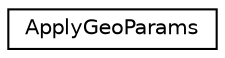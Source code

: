digraph "Graphical Class Hierarchy"
{
  edge [fontname="Helvetica",fontsize="10",labelfontname="Helvetica",labelfontsize="10"];
  node [fontname="Helvetica",fontsize="10",shape=record];
  rankdir="LR";
  Node0 [label="ApplyGeoParams",height=0.2,width=0.4,color="black", fillcolor="white", style="filled",URL="$structApplyGeoParams.html"];
}
